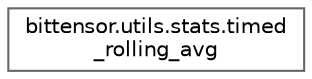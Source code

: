 digraph "Graphical Class Hierarchy"
{
 // LATEX_PDF_SIZE
  bgcolor="transparent";
  edge [fontname=Helvetica,fontsize=10,labelfontname=Helvetica,labelfontsize=10];
  node [fontname=Helvetica,fontsize=10,shape=box,height=0.2,width=0.4];
  rankdir="LR";
  Node0 [label="bittensor.utils.stats.timed\l_rolling_avg",height=0.2,width=0.4,color="grey40", fillcolor="white", style="filled",URL="$classbittensor_1_1utils_1_1stats_1_1timed__rolling__avg.html",tooltip=" "];
}
